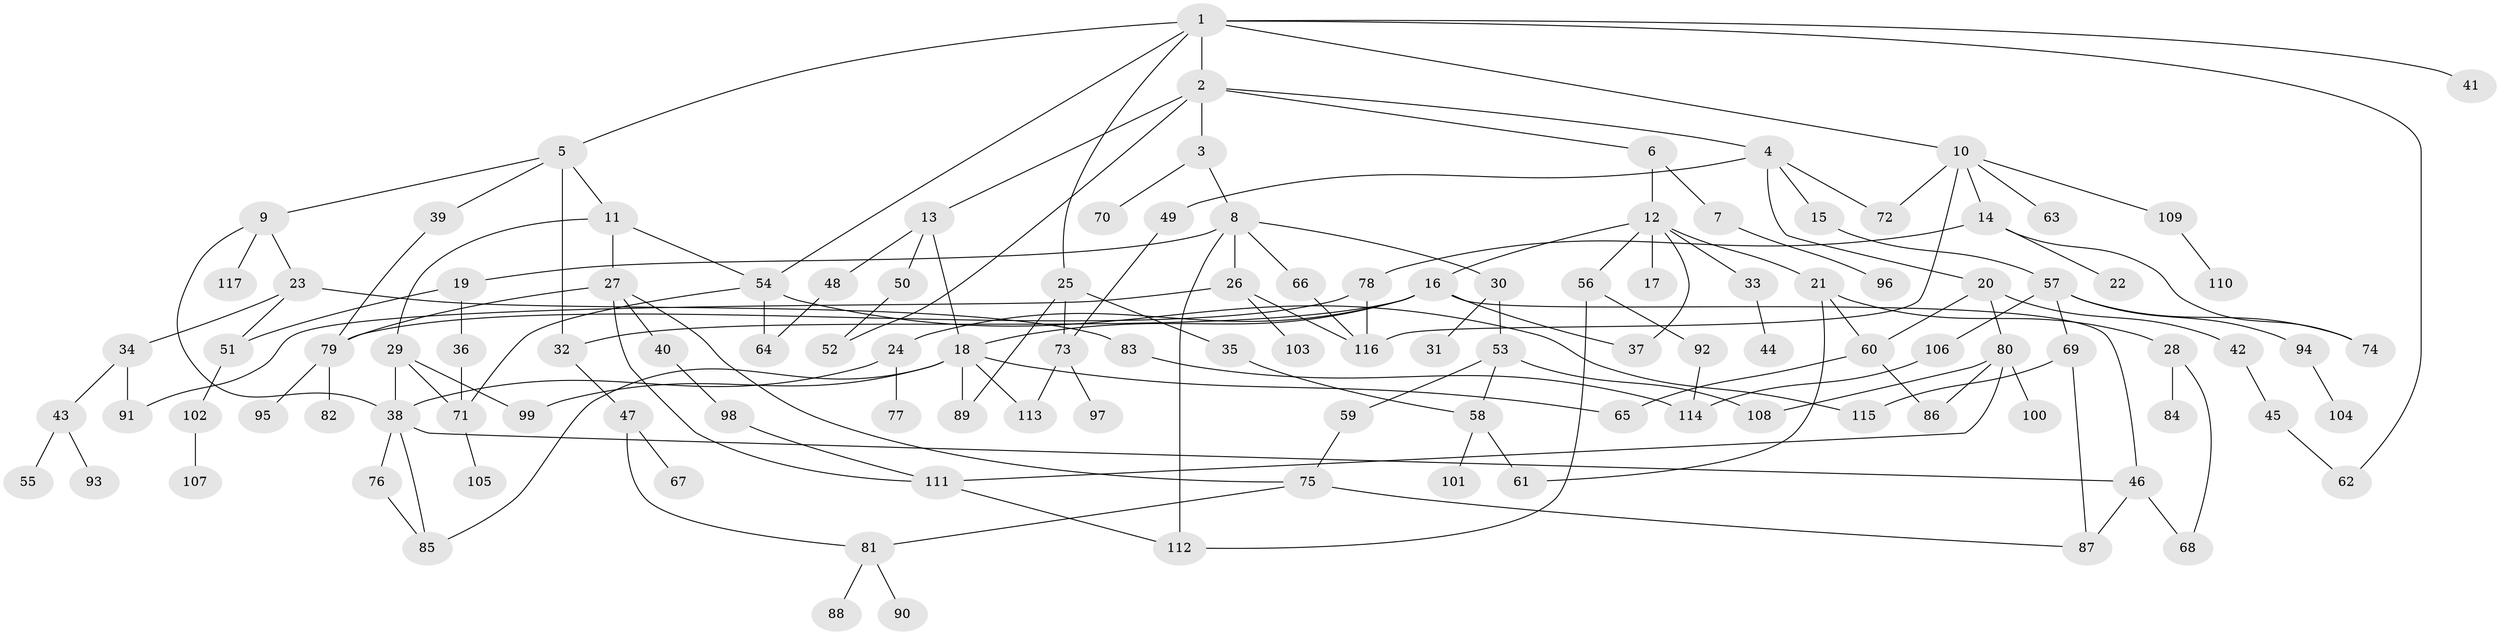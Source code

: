 // Generated by graph-tools (version 1.1) at 2025/10/02/27/25 16:10:55]
// undirected, 117 vertices, 161 edges
graph export_dot {
graph [start="1"]
  node [color=gray90,style=filled];
  1;
  2;
  3;
  4;
  5;
  6;
  7;
  8;
  9;
  10;
  11;
  12;
  13;
  14;
  15;
  16;
  17;
  18;
  19;
  20;
  21;
  22;
  23;
  24;
  25;
  26;
  27;
  28;
  29;
  30;
  31;
  32;
  33;
  34;
  35;
  36;
  37;
  38;
  39;
  40;
  41;
  42;
  43;
  44;
  45;
  46;
  47;
  48;
  49;
  50;
  51;
  52;
  53;
  54;
  55;
  56;
  57;
  58;
  59;
  60;
  61;
  62;
  63;
  64;
  65;
  66;
  67;
  68;
  69;
  70;
  71;
  72;
  73;
  74;
  75;
  76;
  77;
  78;
  79;
  80;
  81;
  82;
  83;
  84;
  85;
  86;
  87;
  88;
  89;
  90;
  91;
  92;
  93;
  94;
  95;
  96;
  97;
  98;
  99;
  100;
  101;
  102;
  103;
  104;
  105;
  106;
  107;
  108;
  109;
  110;
  111;
  112;
  113;
  114;
  115;
  116;
  117;
  1 -- 2;
  1 -- 5;
  1 -- 10;
  1 -- 25;
  1 -- 41;
  1 -- 62;
  1 -- 54;
  2 -- 3;
  2 -- 4;
  2 -- 6;
  2 -- 13;
  2 -- 52;
  3 -- 8;
  3 -- 70;
  4 -- 15;
  4 -- 20;
  4 -- 49;
  4 -- 72;
  5 -- 9;
  5 -- 11;
  5 -- 32;
  5 -- 39;
  6 -- 7;
  6 -- 12;
  7 -- 96;
  8 -- 19;
  8 -- 26;
  8 -- 30;
  8 -- 66;
  8 -- 112;
  9 -- 23;
  9 -- 117;
  9 -- 38;
  10 -- 14;
  10 -- 63;
  10 -- 72;
  10 -- 109;
  10 -- 116;
  11 -- 27;
  11 -- 29;
  11 -- 54;
  12 -- 16;
  12 -- 17;
  12 -- 21;
  12 -- 33;
  12 -- 56;
  12 -- 37;
  13 -- 48;
  13 -- 50;
  13 -- 18;
  14 -- 22;
  14 -- 74;
  14 -- 78;
  15 -- 57;
  16 -- 18;
  16 -- 24;
  16 -- 37;
  16 -- 32;
  16 -- 46;
  18 -- 85;
  18 -- 89;
  18 -- 99;
  18 -- 65;
  18 -- 113;
  19 -- 36;
  19 -- 51;
  20 -- 42;
  20 -- 80;
  20 -- 60;
  21 -- 28;
  21 -- 60;
  21 -- 61;
  23 -- 34;
  23 -- 83;
  23 -- 51;
  24 -- 38;
  24 -- 77;
  25 -- 35;
  25 -- 89;
  25 -- 73;
  26 -- 103;
  26 -- 116;
  26 -- 91;
  27 -- 40;
  27 -- 75;
  27 -- 79;
  27 -- 111;
  28 -- 68;
  28 -- 84;
  29 -- 71;
  29 -- 38;
  29 -- 99;
  30 -- 31;
  30 -- 53;
  32 -- 47;
  33 -- 44;
  34 -- 43;
  34 -- 91;
  35 -- 58;
  36 -- 71;
  38 -- 46;
  38 -- 76;
  38 -- 85;
  39 -- 79;
  40 -- 98;
  42 -- 45;
  43 -- 55;
  43 -- 93;
  45 -- 62;
  46 -- 87;
  46 -- 68;
  47 -- 67;
  47 -- 81;
  48 -- 64;
  49 -- 73;
  50 -- 52;
  51 -- 102;
  53 -- 58;
  53 -- 59;
  53 -- 108;
  54 -- 71;
  54 -- 115;
  54 -- 64;
  56 -- 92;
  56 -- 112;
  57 -- 69;
  57 -- 94;
  57 -- 106;
  57 -- 74;
  58 -- 101;
  58 -- 61;
  59 -- 75;
  60 -- 65;
  60 -- 86;
  66 -- 116;
  69 -- 87;
  69 -- 115;
  71 -- 105;
  73 -- 97;
  73 -- 113;
  75 -- 81;
  75 -- 87;
  76 -- 85;
  78 -- 116;
  78 -- 79;
  79 -- 82;
  79 -- 95;
  80 -- 100;
  80 -- 111;
  80 -- 86;
  80 -- 108;
  81 -- 88;
  81 -- 90;
  83 -- 114;
  92 -- 114;
  94 -- 104;
  98 -- 111;
  102 -- 107;
  106 -- 114;
  109 -- 110;
  111 -- 112;
}
